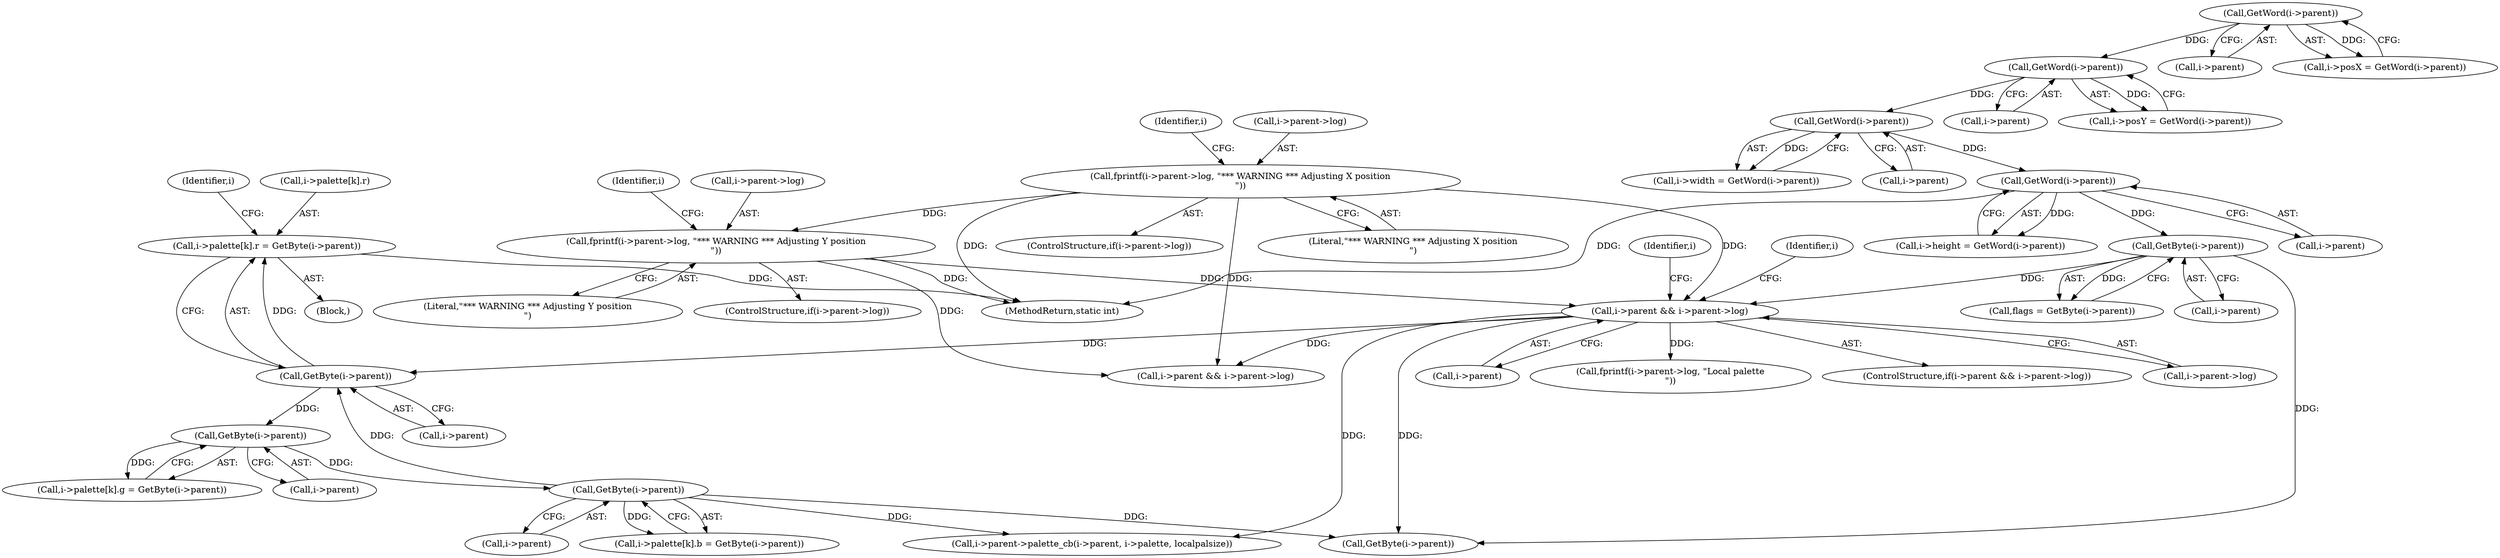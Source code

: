digraph "0_ngiflib_cf429e0a2fe26b5f01ce0c8e9b79432e94509b6e@pointer" {
"1000472" [label="(Call,i->palette[k].r = GetByte(i->parent))"];
"1000480" [label="(Call,GetByte(i->parent))"];
"1000435" [label="(Call,i->parent && i->parent->log)"];
"1000379" [label="(Call,GetByte(i->parent))"];
"1000189" [label="(Call,GetWord(i->parent))"];
"1000181" [label="(Call,GetWord(i->parent))"];
"1000173" [label="(Call,GetWord(i->parent))"];
"1000165" [label="(Call,GetWord(i->parent))"];
"1000292" [label="(Call,fprintf(i->parent->log, \"*** WARNING *** Adjusting Y position\n\"))"];
"1000251" [label="(Call,fprintf(i->parent->log, \"*** WARNING *** Adjusting X position\n\"))"];
"1000504" [label="(Call,GetByte(i->parent))"];
"1000492" [label="(Call,GetByte(i->parent))"];
"1000936" [label="(MethodReturn,static int)"];
"1000471" [label="(Block,)"];
"1000165" [label="(Call,GetWord(i->parent))"];
"1000301" [label="(Identifier,i)"];
"1000174" [label="(Call,i->parent)"];
"1000260" [label="(Identifier,i)"];
"1000245" [label="(ControlStructure,if(i->parent->log))"];
"1000380" [label="(Call,i->parent)"];
"1000166" [label="(Call,i->parent)"];
"1000292" [label="(Call,fprintf(i->parent->log, \"*** WARNING *** Adjusting Y position\n\"))"];
"1000257" [label="(Literal,\"*** WARNING *** Adjusting X position\n\")"];
"1000496" [label="(Call,i->palette[k].b = GetByte(i->parent))"];
"1000488" [label="(Identifier,i)"];
"1000251" [label="(Call,fprintf(i->parent->log, \"*** WARNING *** Adjusting X position\n\"))"];
"1000434" [label="(ControlStructure,if(i->parent && i->parent->log))"];
"1000298" [label="(Literal,\"*** WARNING *** Adjusting Y position\n\")"];
"1000504" [label="(Call,GetByte(i->parent))"];
"1000439" [label="(Call,i->parent->log)"];
"1000190" [label="(Call,i->parent)"];
"1000189" [label="(Call,GetWord(i->parent))"];
"1000293" [label="(Call,i->parent->log)"];
"1000252" [label="(Call,i->parent->log)"];
"1000505" [label="(Call,i->parent)"];
"1000484" [label="(Call,i->palette[k].g = GetByte(i->parent))"];
"1000173" [label="(Call,GetWord(i->parent))"];
"1000169" [label="(Call,i->posY = GetWord(i->parent))"];
"1000481" [label="(Call,i->parent)"];
"1000453" [label="(Identifier,i)"];
"1000472" [label="(Call,i->palette[k].r = GetByte(i->parent))"];
"1000436" [label="(Call,i->parent)"];
"1000185" [label="(Call,i->height = GetWord(i->parent))"];
"1000514" [label="(Call,i->parent->palette_cb(i->parent, i->palette, localpalsize))"];
"1000177" [label="(Call,i->width = GetWord(i->parent))"];
"1000182" [label="(Call,i->parent)"];
"1000480" [label="(Call,GetByte(i->parent))"];
"1000161" [label="(Call,i->posX = GetWord(i->parent))"];
"1000286" [label="(ControlStructure,if(i->parent->log))"];
"1000447" [label="(Identifier,i)"];
"1000379" [label="(Call,GetByte(i->parent))"];
"1000492" [label="(Call,GetByte(i->parent))"];
"1000377" [label="(Call,flags = GetByte(i->parent))"];
"1000181" [label="(Call,GetWord(i->parent))"];
"1000555" [label="(Call,GetByte(i->parent))"];
"1000560" [label="(Call,i->parent && i->parent->log)"];
"1000435" [label="(Call,i->parent && i->parent->log)"];
"1000493" [label="(Call,i->parent)"];
"1000473" [label="(Call,i->palette[k].r)"];
"1000444" [label="(Call,fprintf(i->parent->log, \"Local palette\n\"))"];
"1000472" -> "1000471"  [label="AST: "];
"1000472" -> "1000480"  [label="CFG: "];
"1000473" -> "1000472"  [label="AST: "];
"1000480" -> "1000472"  [label="AST: "];
"1000488" -> "1000472"  [label="CFG: "];
"1000472" -> "1000936"  [label="DDG: "];
"1000480" -> "1000472"  [label="DDG: "];
"1000480" -> "1000481"  [label="CFG: "];
"1000481" -> "1000480"  [label="AST: "];
"1000435" -> "1000480"  [label="DDG: "];
"1000504" -> "1000480"  [label="DDG: "];
"1000480" -> "1000492"  [label="DDG: "];
"1000435" -> "1000434"  [label="AST: "];
"1000435" -> "1000436"  [label="CFG: "];
"1000435" -> "1000439"  [label="CFG: "];
"1000436" -> "1000435"  [label="AST: "];
"1000439" -> "1000435"  [label="AST: "];
"1000447" -> "1000435"  [label="CFG: "];
"1000453" -> "1000435"  [label="CFG: "];
"1000379" -> "1000435"  [label="DDG: "];
"1000292" -> "1000435"  [label="DDG: "];
"1000251" -> "1000435"  [label="DDG: "];
"1000435" -> "1000444"  [label="DDG: "];
"1000435" -> "1000514"  [label="DDG: "];
"1000435" -> "1000555"  [label="DDG: "];
"1000435" -> "1000560"  [label="DDG: "];
"1000379" -> "1000377"  [label="AST: "];
"1000379" -> "1000380"  [label="CFG: "];
"1000380" -> "1000379"  [label="AST: "];
"1000377" -> "1000379"  [label="CFG: "];
"1000379" -> "1000377"  [label="DDG: "];
"1000189" -> "1000379"  [label="DDG: "];
"1000379" -> "1000555"  [label="DDG: "];
"1000189" -> "1000185"  [label="AST: "];
"1000189" -> "1000190"  [label="CFG: "];
"1000190" -> "1000189"  [label="AST: "];
"1000185" -> "1000189"  [label="CFG: "];
"1000189" -> "1000936"  [label="DDG: "];
"1000189" -> "1000185"  [label="DDG: "];
"1000181" -> "1000189"  [label="DDG: "];
"1000181" -> "1000177"  [label="AST: "];
"1000181" -> "1000182"  [label="CFG: "];
"1000182" -> "1000181"  [label="AST: "];
"1000177" -> "1000181"  [label="CFG: "];
"1000181" -> "1000177"  [label="DDG: "];
"1000173" -> "1000181"  [label="DDG: "];
"1000173" -> "1000169"  [label="AST: "];
"1000173" -> "1000174"  [label="CFG: "];
"1000174" -> "1000173"  [label="AST: "];
"1000169" -> "1000173"  [label="CFG: "];
"1000173" -> "1000169"  [label="DDG: "];
"1000165" -> "1000173"  [label="DDG: "];
"1000165" -> "1000161"  [label="AST: "];
"1000165" -> "1000166"  [label="CFG: "];
"1000166" -> "1000165"  [label="AST: "];
"1000161" -> "1000165"  [label="CFG: "];
"1000165" -> "1000161"  [label="DDG: "];
"1000292" -> "1000286"  [label="AST: "];
"1000292" -> "1000298"  [label="CFG: "];
"1000293" -> "1000292"  [label="AST: "];
"1000298" -> "1000292"  [label="AST: "];
"1000301" -> "1000292"  [label="CFG: "];
"1000292" -> "1000936"  [label="DDG: "];
"1000251" -> "1000292"  [label="DDG: "];
"1000292" -> "1000560"  [label="DDG: "];
"1000251" -> "1000245"  [label="AST: "];
"1000251" -> "1000257"  [label="CFG: "];
"1000252" -> "1000251"  [label="AST: "];
"1000257" -> "1000251"  [label="AST: "];
"1000260" -> "1000251"  [label="CFG: "];
"1000251" -> "1000936"  [label="DDG: "];
"1000251" -> "1000560"  [label="DDG: "];
"1000504" -> "1000496"  [label="AST: "];
"1000504" -> "1000505"  [label="CFG: "];
"1000505" -> "1000504"  [label="AST: "];
"1000496" -> "1000504"  [label="CFG: "];
"1000504" -> "1000496"  [label="DDG: "];
"1000492" -> "1000504"  [label="DDG: "];
"1000504" -> "1000514"  [label="DDG: "];
"1000504" -> "1000555"  [label="DDG: "];
"1000492" -> "1000484"  [label="AST: "];
"1000492" -> "1000493"  [label="CFG: "];
"1000493" -> "1000492"  [label="AST: "];
"1000484" -> "1000492"  [label="CFG: "];
"1000492" -> "1000484"  [label="DDG: "];
}
